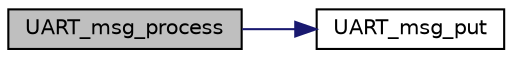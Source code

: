 digraph "UART_msg_process"
{
 // LATEX_PDF_SIZE
  edge [fontname="Helvetica",fontsize="10",labelfontname="Helvetica",labelfontsize="10"];
  node [fontname="Helvetica",fontsize="10",shape=record];
  rankdir="LR";
  Node1 [label="UART_msg_process",height=0.2,width=0.4,color="black", fillcolor="grey75", style="filled", fontcolor="black",tooltip=" "];
  Node1 -> Node2 [color="midnightblue",fontsize="10",style="solid",fontname="Helvetica"];
  Node2 [label="UART_msg_put",height=0.2,width=0.4,color="black", fillcolor="white", style="filled",URL="$_u_a_r_t__poll_8cpp.html#ac6ed065c7d51693d1fbf390c19a7fa4b",tooltip=" "];
}
